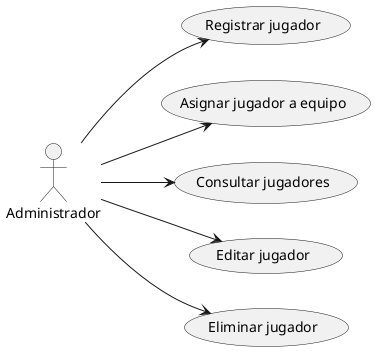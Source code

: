 @startuml
left to right direction
:Administrador: as Admin

Admin --> (Registrar jugador)

Admin --> (Asignar jugador a equipo)

Admin --> (Consultar jugadores)

Admin --> (Editar jugador)

Admin --> (Eliminar jugador)
@enduml
